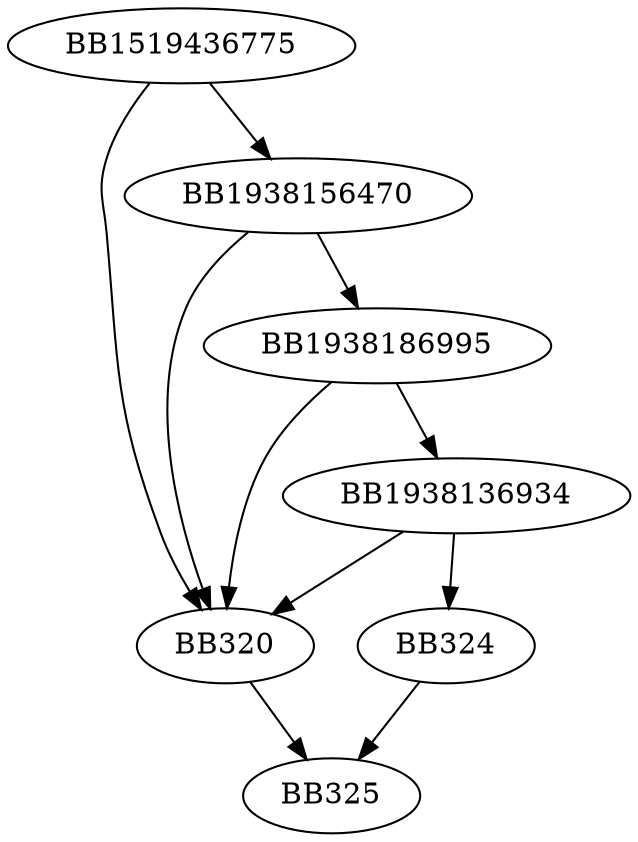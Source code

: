 digraph G{
	BB1519436775->BB320;
	BB1519436775->BB1938156470;
	BB1938156470->BB320;
	BB1938156470->BB1938186995;
	BB1938186995->BB320;
	BB1938186995->BB1938136934;
	BB1938136934->BB320;
	BB1938136934->BB324;
	BB324->BB325;
	BB320->BB325;
}
